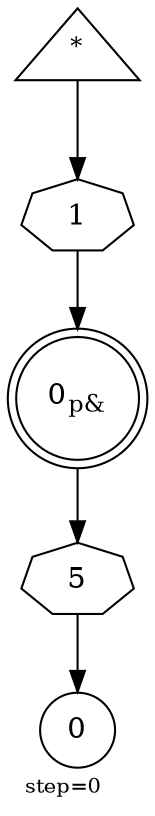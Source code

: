 digraph {
  graph  [labelloc=bottom,labeljust=left,fontsize="10",label="step=0"];
  "433" [shape=triangle,peripheries="1",label=<<SUP>*</SUP>>,labelfontcolor=black,color=black];
  "434" [shape=circle,peripheries="2",label=<0<SUB>p&amp;</SUB>>,labelfontcolor=black,color=black];
  "435" [shape=circle,peripheries="1",label=<0>,labelfontcolor=black,color=black];
  "446" [label=<1>,peripheries="1",color=black,shape=septagon];
  "433" -> "446" [color=black];
  "446" -> "434" [color=black];
  "447" [label=<5>,peripheries="1",color=black,shape=septagon];
  "434" -> "447" [color=black];
  "447" -> "435" [color=black];
}